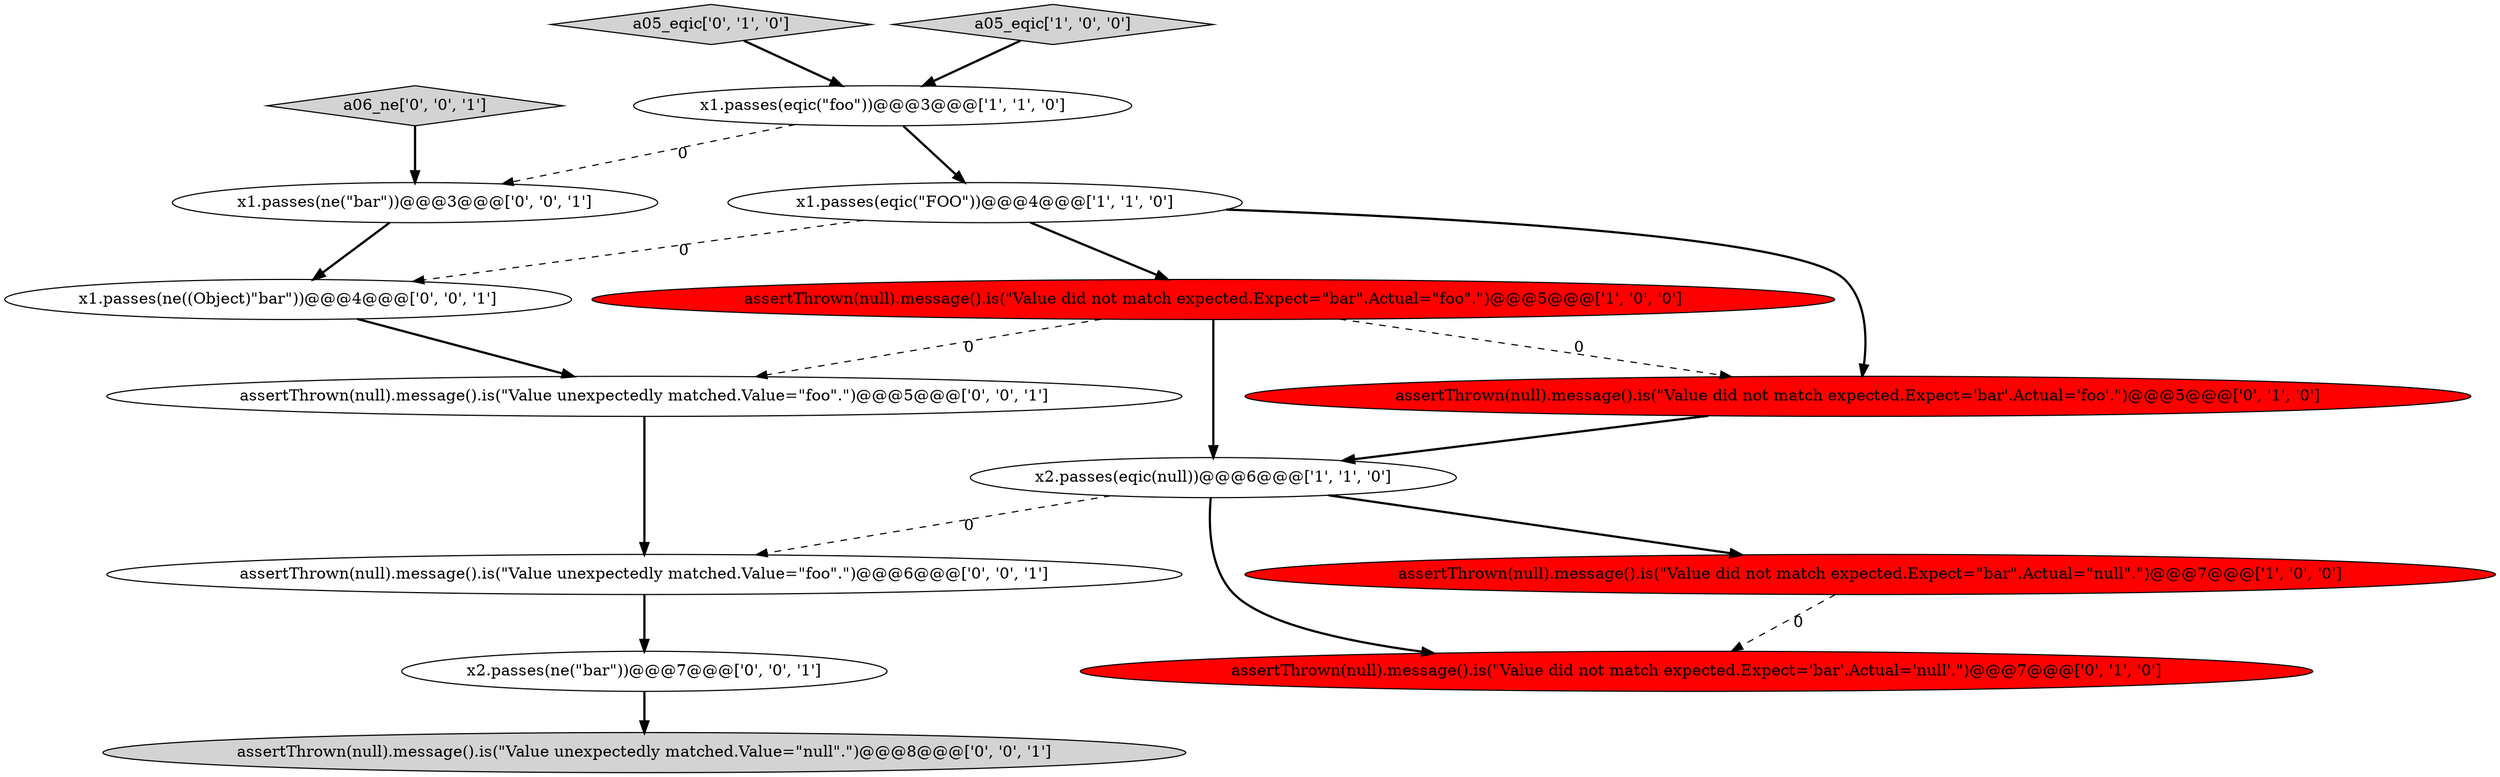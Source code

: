 digraph {
8 [style = filled, label = "a05_eqic['0', '1', '0']", fillcolor = lightgray, shape = diamond image = "AAA0AAABBB2BBB"];
14 [style = filled, label = "x1.passes(ne((Object)\"bar\"))@@@4@@@['0', '0', '1']", fillcolor = white, shape = ellipse image = "AAA0AAABBB3BBB"];
5 [style = filled, label = "x2.passes(eqic(null))@@@6@@@['1', '1', '0']", fillcolor = white, shape = ellipse image = "AAA0AAABBB1BBB"];
1 [style = filled, label = "x1.passes(eqic(\"foo\"))@@@3@@@['1', '1', '0']", fillcolor = white, shape = ellipse image = "AAA0AAABBB1BBB"];
6 [style = filled, label = "assertThrown(null).message().is(\"Value did not match expected.Expect='bar'.Actual='foo'.\")@@@5@@@['0', '1', '0']", fillcolor = red, shape = ellipse image = "AAA1AAABBB2BBB"];
0 [style = filled, label = "assertThrown(null).message().is(\"Value did not match expected.Expect=\"bar\".Actual=\"foo\".\")@@@5@@@['1', '0', '0']", fillcolor = red, shape = ellipse image = "AAA1AAABBB1BBB"];
10 [style = filled, label = "x1.passes(ne(\"bar\"))@@@3@@@['0', '0', '1']", fillcolor = white, shape = ellipse image = "AAA0AAABBB3BBB"];
4 [style = filled, label = "x1.passes(eqic(\"FOO\"))@@@4@@@['1', '1', '0']", fillcolor = white, shape = ellipse image = "AAA0AAABBB1BBB"];
11 [style = filled, label = "assertThrown(null).message().is(\"Value unexpectedly matched.Value=\"foo\".\")@@@6@@@['0', '0', '1']", fillcolor = white, shape = ellipse image = "AAA0AAABBB3BBB"];
2 [style = filled, label = "a05_eqic['1', '0', '0']", fillcolor = lightgray, shape = diamond image = "AAA0AAABBB1BBB"];
15 [style = filled, label = "assertThrown(null).message().is(\"Value unexpectedly matched.Value=\"null\".\")@@@8@@@['0', '0', '1']", fillcolor = lightgray, shape = ellipse image = "AAA0AAABBB3BBB"];
13 [style = filled, label = "a06_ne['0', '0', '1']", fillcolor = lightgray, shape = diamond image = "AAA0AAABBB3BBB"];
3 [style = filled, label = "assertThrown(null).message().is(\"Value did not match expected.Expect=\"bar\".Actual=\"null\".\")@@@7@@@['1', '0', '0']", fillcolor = red, shape = ellipse image = "AAA1AAABBB1BBB"];
12 [style = filled, label = "x2.passes(ne(\"bar\"))@@@7@@@['0', '0', '1']", fillcolor = white, shape = ellipse image = "AAA0AAABBB3BBB"];
9 [style = filled, label = "assertThrown(null).message().is(\"Value unexpectedly matched.Value=\"foo\".\")@@@5@@@['0', '0', '1']", fillcolor = white, shape = ellipse image = "AAA0AAABBB3BBB"];
7 [style = filled, label = "assertThrown(null).message().is(\"Value did not match expected.Expect='bar'.Actual='null'.\")@@@7@@@['0', '1', '0']", fillcolor = red, shape = ellipse image = "AAA1AAABBB2BBB"];
5->3 [style = bold, label=""];
13->10 [style = bold, label=""];
1->4 [style = bold, label=""];
9->11 [style = bold, label=""];
10->14 [style = bold, label=""];
4->6 [style = bold, label=""];
3->7 [style = dashed, label="0"];
2->1 [style = bold, label=""];
0->6 [style = dashed, label="0"];
12->15 [style = bold, label=""];
11->12 [style = bold, label=""];
1->10 [style = dashed, label="0"];
4->0 [style = bold, label=""];
8->1 [style = bold, label=""];
6->5 [style = bold, label=""];
5->11 [style = dashed, label="0"];
5->7 [style = bold, label=""];
14->9 [style = bold, label=""];
4->14 [style = dashed, label="0"];
0->9 [style = dashed, label="0"];
0->5 [style = bold, label=""];
}
